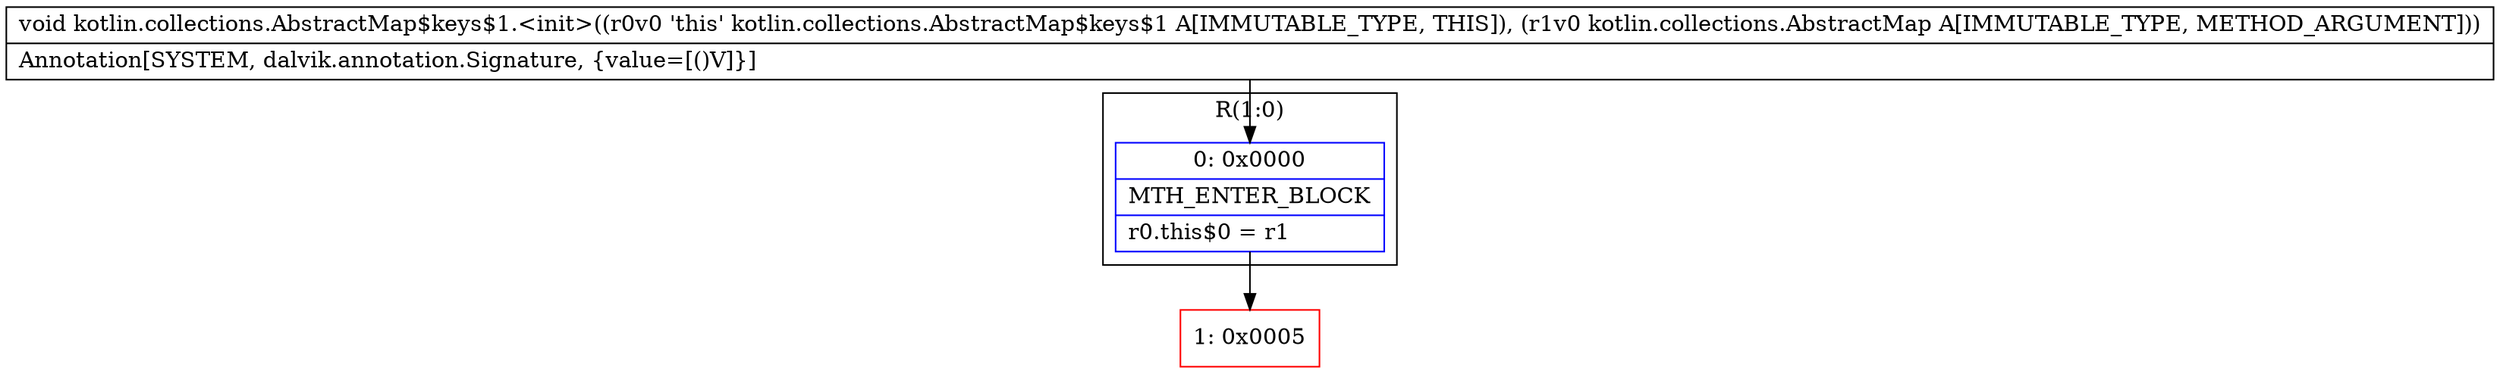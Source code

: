 digraph "CFG forkotlin.collections.AbstractMap$keys$1.\<init\>(Lkotlin\/collections\/AbstractMap;)V" {
subgraph cluster_Region_1971492913 {
label = "R(1:0)";
node [shape=record,color=blue];
Node_0 [shape=record,label="{0\:\ 0x0000|MTH_ENTER_BLOCK\l|r0.this$0 = r1\l}"];
}
Node_1 [shape=record,color=red,label="{1\:\ 0x0005}"];
MethodNode[shape=record,label="{void kotlin.collections.AbstractMap$keys$1.\<init\>((r0v0 'this' kotlin.collections.AbstractMap$keys$1 A[IMMUTABLE_TYPE, THIS]), (r1v0 kotlin.collections.AbstractMap A[IMMUTABLE_TYPE, METHOD_ARGUMENT]))  | Annotation[SYSTEM, dalvik.annotation.Signature, \{value=[()V]\}]\l}"];
MethodNode -> Node_0;
Node_0 -> Node_1;
}

